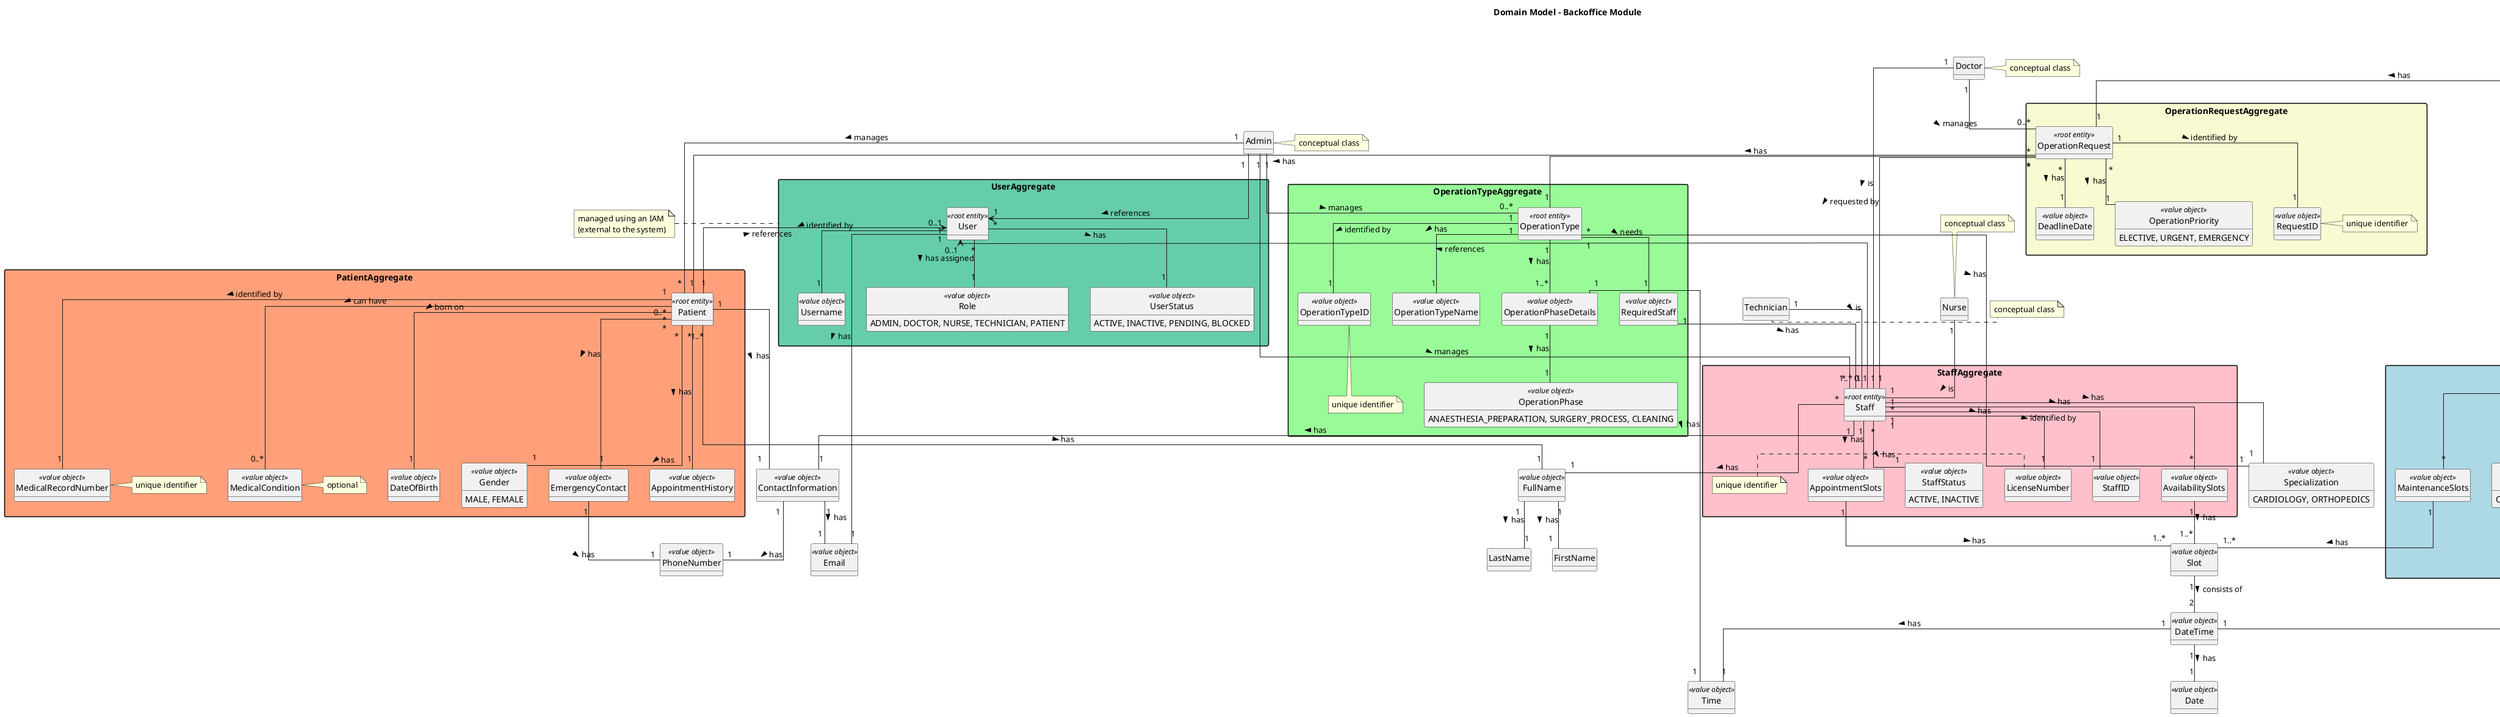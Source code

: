 @startuml domain-model-backoffice-module

skinparam packageStyle rectangle
skinparam shadowing false
skinparam classAttributeIconSize 0
skinparam linetype ortho

left to right direction
top to bottom direction

hide methods
hide circle

title Domain Model - Backoffice Module

package UserAggregate #MediumAquaMarine {
  class User <<root entity>>
  class Username <<value object>>
  class Role <<value object>> {
    ADMIN, DOCTOR, NURSE, TECHNICIAN, PATIENT
  }
  class UserStatus <<value object>> {
    ACTIVE, INACTIVE, PENDING, BLOCKED
  }
}
note left of UserAggregate: managed using an IAM\n(external to the system)

package PatientAggregate #LightSalmon {
  class Patient <<root entity>>
  class DateOfBirth <<value object>>
  class Gender <<value object>> {
    MALE, FEMALE
  }
  class MedicalRecordNumber <<value object>>
  note right of MedicalRecordNumber: unique identifier
  class MedicalCondition <<value object>>
  note right of MedicalCondition: optional
  class EmergencyContact <<value object>>
  class AppointmentHistory <<value object>>
'  class PatientStatus <<value object>> {
'    ACTIVE, INACTIVE
'  }
}

package StaffAggregate #Pink {
  class Staff <<root entity>>
  class StaffID <<value object>>
  class LicenseNumber <<value object>>
  note left of LicenseNumber: unique identifier
  'TODO: REVIEW STAFF AVAILABILITY RELATED CLASSES
  class AvailabilitySlots <<value object>>
  class AppointmentSlots <<value object>>
  class StaffStatus <<value object>> {
    ACTIVE, INACTIVE
  }
}

package OperationRequestAggregate #LightGoldenRodYellow {
  class OperationRequest <<root entity>>
  class RequestID <<value object>>
  note right of RequestID: unique identifier
  class DeadlineDate <<value object>>
  class OperationPriority <<value object>> {
    ELECTIVE, URGENT, EMERGENCY
  }
}

package OperationTypeAggregate #PaleGreen {
  class OperationType <<root entity>>
  class OperationTypeID <<value object>>
  note bottom of OperationTypeID: unique identifier
  class OperationTypeName <<value object>>
  class RequiredStaff <<value object>>
  class OperationPhaseDetails <<value object>>
  class OperationPhase <<value object>> {
    ANAESTHESIA_PREPARATION, SURGERY_PROCESS, CLEANING
  }
}

package AppointmentAggregate #IndianRed {
  class Appointment <<root entity>>
  class AppointmentID <<value object>>
  note bottom of AppointmentID: unique identifier
  class AppointmentStatus <<value object>> {
    SCHEDULED, COMPLETED, CANCELED
  }  
}

package SurgeryRoomAggregate #LightBlue {
  class SurgeryRoom <<root entity>>
  class SurgeryRoomID <<value object>>
  note bottom of SurgeryRoomID: unique identifier
  class RoomType <<value object>> {
    OPERATING, CONSULTATION, ICU
  }
  class RoomCapacity <<value object>>
  class AssignedEquipment <<value object>>
  class RoomStatus <<value object>> {
    AVAILABLE, OCCUPIED, UNDER_MAINTENANCE
  }
  class MaintenanceSlots <<value object>>
}

class FullName <<value object>>
class ContactInformation <<value object>>
class PhoneNumber <<value object>>
class Email <<value object>>
class DateTime <<value object>>
class Date <<value object>>
class Time <<value object>>
class Slot <<value object>>
class Specialization <<value object>> {
  CARDIOLOGY, ORTHOPEDICS
}

class Admin
note right of Admin: conceptual class
class Doctor
note right of Doctor: conceptual class
class Nurse
note top of Nurse: conceptual class
class Technician
note right of Technician: conceptual class

FullName "1" -- "1" FirstName : > has
FullName "1" -- "1" LastName : > has
ContactInformation "1" -- "1" PhoneNumber : > has
ContactInformation "1" -- "1" Email : > has
EmergencyContact "1" -- "1" PhoneNumber : > has
DateTime "1" -- "1" Date : > has
DateTime "1" -- "1" Time : > has
Slot "1" -- "2" DateTime : > consists of
RequiredStaff "1" -- "1..*" Staff : > has
MaintenanceSlots "1" -- "1..*" Slot : > has
AvailabilitySlots "1" -- "1..*" Slot : > has
AppointmentSlots "1" -- "1..*" Slot : > has

User "1" -- "1" Username : > identified by
User "1" -- "1" Email : > has
User "*" -- "1" Role : > has assigned
User "*" -- "1" UserStatus : > has

User "0..1" <-- "0..1" Staff : < references
User "0..1" <-- "1" Patient : < references

Patient "1..*" --- "1" FullName : > has
Patient "*" --- "1" DateOfBirth : > born on
Patient "*" --- "1" Gender : > has
Patient "1" --- "1" MedicalRecordNumber : > identified by
Patient "1" --- "1" ContactInformation : > has
Patient "0..*" --- "0..*" MedicalCondition : > can have
Patient "*" ---"1" EmergencyContact : > has
Patient "*" --- "1" AppointmentHistory : > has
'Patient "1" -- "1" PatientStatus : > has

Staff "*" -- "1" FullName : > has
Staff "1" -- "1" StaffID : > identified by
Staff "1" -- "1" LicenseNumber : > has
Staff "*" -- "1" Specialization : > has
Staff "1" -- "1" ContactInformation : > has
Staff "1" -- "*" AvailabilitySlots : > has
Staff "1" -- "*" AppointmentSlots : > has
Staff "*" -- "1" StaffStatus : > has

OperationRequest "1" -- "1" RequestID : > identified by
OperationRequest "*" -- "1" Patient : > has
OperationRequest "*" -- "1" Staff : > requested by
OperationRequest "*" -- "1" OperationType : > has
OperationRequest "*" -- "1" DeadlineDate : > has
OperationRequest "*" -- "1" OperationPriority : > has

OperationType "1" -- "1" OperationTypeID : > identified by
OperationType "1" -- "1" OperationTypeName : > has
OperationType "1" -- "1" RequiredStaff : > needs
OperationType "*" -- "1" Specialization : > has
OperationType "1" -- "1..*" OperationPhaseDetails : > has
OperationPhaseDetails "1" -- "1" OperationPhase : > has
OperationPhaseDetails "1" -- "1" Time : > has

Appointment "1" -- "1" AppointmentID : > identified by
Appointment "1" -- "1" OperationRequest : > has
Appointment "*" -- "1" DateTime : > scheduled to
Appointment "*" -- "1" AppointmentStatus : > has
Appointment "*" -- "1" SurgeryRoom : > happens in

SurgeryRoom "1" -- "1" SurgeryRoomID : > identified by
SurgeryRoom "*" -- "1" RoomType : > is
SurgeryRoom "*" -- "1" RoomCapacity : > has
SurgeryRoom "*" -- "1..*" AssignedEquipment : > has
SurgeryRoom "*" -- "1" RoomStatus : > has
SurgeryRoom "*" -- "*" MaintenanceSlots : > has 

Admin "1" --> "1" User : > references
Doctor "1" -- "1" Staff : > is
Nurse "1" -- "1" Staff : > is
Technician "1" -- "1" Staff : > is

Admin "1" -- "*" Staff : > manages
Admin "1" -- "*" Patient : > manages

Admin "1" -- "0..*" OperationType : > manages
Doctor "1" -- "0..*" OperationRequest : > manages

@enduml